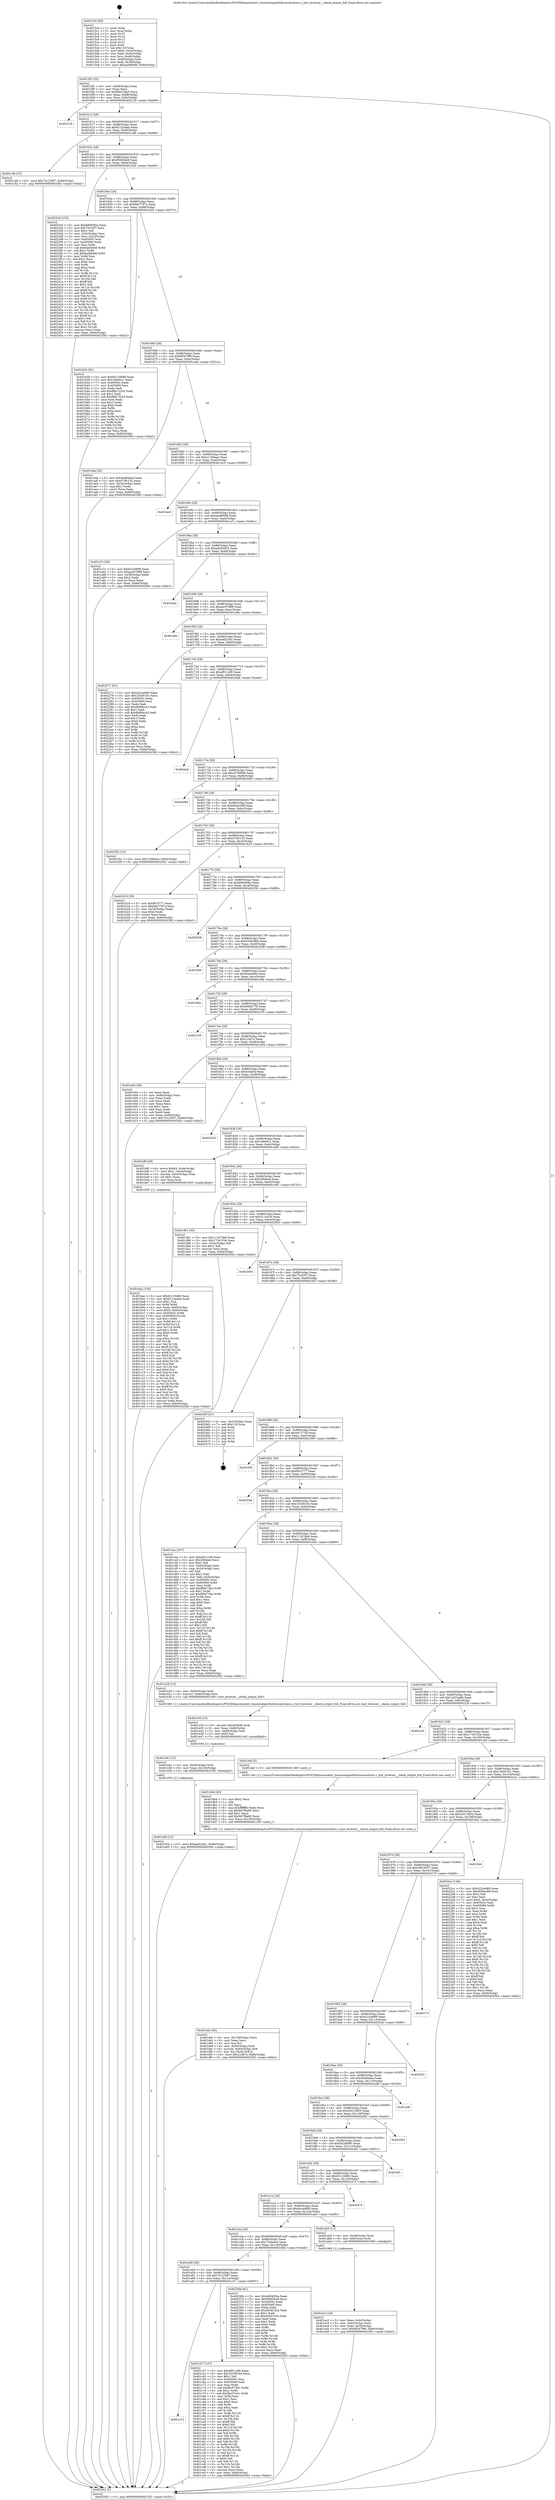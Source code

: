 digraph "0x4015c0" {
  label = "0x4015c0 (/mnt/c/Users/mathe/Desktop/tcc/POCII/binaries/extr_linuxtoolsperfuibrowsershists.c_hist_browser__check_output_full_Final-ollvm.out::main(0))"
  labelloc = "t"
  node[shape=record]

  Entry [label="",width=0.3,height=0.3,shape=circle,fillcolor=black,style=filled]
  "0x4015f2" [label="{
     0x4015f2 [32]\l
     | [instrs]\l
     &nbsp;&nbsp;0x4015f2 \<+6\>: mov -0x84(%rbp),%eax\l
     &nbsp;&nbsp;0x4015f8 \<+2\>: mov %eax,%ecx\l
     &nbsp;&nbsp;0x4015fa \<+6\>: sub $0x80e128a5,%ecx\l
     &nbsp;&nbsp;0x401600 \<+6\>: mov %eax,-0x88(%rbp)\l
     &nbsp;&nbsp;0x401606 \<+6\>: mov %ecx,-0x8c(%rbp)\l
     &nbsp;&nbsp;0x40160c \<+6\>: je 0000000000402129 \<main+0xb69\>\l
  }"]
  "0x402129" [label="{
     0x402129\l
  }", style=dashed]
  "0x401612" [label="{
     0x401612 [28]\l
     | [instrs]\l
     &nbsp;&nbsp;0x401612 \<+5\>: jmp 0000000000401617 \<main+0x57\>\l
     &nbsp;&nbsp;0x401617 \<+6\>: mov -0x88(%rbp),%eax\l
     &nbsp;&nbsp;0x40161d \<+5\>: sub $0x8122e4ad,%eax\l
     &nbsp;&nbsp;0x401622 \<+6\>: mov %eax,-0x90(%rbp)\l
     &nbsp;&nbsp;0x401628 \<+6\>: je 0000000000401c48 \<main+0x688\>\l
  }"]
  Exit [label="",width=0.3,height=0.3,shape=circle,fillcolor=black,style=filled,peripheries=2]
  "0x401c48" [label="{
     0x401c48 [15]\l
     | [instrs]\l
     &nbsp;&nbsp;0x401c48 \<+10\>: movl $0x741230f7,-0x84(%rbp)\l
     &nbsp;&nbsp;0x401c52 \<+5\>: jmp 0000000000402562 \<main+0xfa2\>\l
  }"]
  "0x40162e" [label="{
     0x40162e [28]\l
     | [instrs]\l
     &nbsp;&nbsp;0x40162e \<+5\>: jmp 0000000000401633 \<main+0x73\>\l
     &nbsp;&nbsp;0x401633 \<+6\>: mov -0x88(%rbp),%eax\l
     &nbsp;&nbsp;0x401639 \<+5\>: sub $0x956f2be9,%eax\l
     &nbsp;&nbsp;0x40163e \<+6\>: mov %eax,-0x94(%rbp)\l
     &nbsp;&nbsp;0x401644 \<+6\>: je 00000000004023c6 \<main+0xe06\>\l
  }"]
  "0x401e5b" [label="{
     0x401e5b [15]\l
     | [instrs]\l
     &nbsp;&nbsp;0x401e5b \<+10\>: movl $0xaef2c3b1,-0x84(%rbp)\l
     &nbsp;&nbsp;0x401e65 \<+5\>: jmp 0000000000402562 \<main+0xfa2\>\l
  }"]
  "0x4023c6" [label="{
     0x4023c6 [153]\l
     | [instrs]\l
     &nbsp;&nbsp;0x4023c6 \<+5\>: mov $0xdd945f4a,%eax\l
     &nbsp;&nbsp;0x4023cb \<+5\>: mov $0x75c52f7,%ecx\l
     &nbsp;&nbsp;0x4023d0 \<+2\>: mov $0x1,%dl\l
     &nbsp;&nbsp;0x4023d2 \<+3\>: mov -0x3c(%rbp),%esi\l
     &nbsp;&nbsp;0x4023d5 \<+3\>: mov %esi,-0x2c(%rbp)\l
     &nbsp;&nbsp;0x4023d8 \<+7\>: mov 0x40505c,%esi\l
     &nbsp;&nbsp;0x4023df \<+7\>: mov 0x405060,%edi\l
     &nbsp;&nbsp;0x4023e6 \<+3\>: mov %esi,%r8d\l
     &nbsp;&nbsp;0x4023e9 \<+7\>: sub $0x6aef4e68,%r8d\l
     &nbsp;&nbsp;0x4023f0 \<+4\>: sub $0x1,%r8d\l
     &nbsp;&nbsp;0x4023f4 \<+7\>: add $0x6aef4e68,%r8d\l
     &nbsp;&nbsp;0x4023fb \<+4\>: imul %r8d,%esi\l
     &nbsp;&nbsp;0x4023ff \<+3\>: and $0x1,%esi\l
     &nbsp;&nbsp;0x402402 \<+3\>: cmp $0x0,%esi\l
     &nbsp;&nbsp;0x402405 \<+4\>: sete %r9b\l
     &nbsp;&nbsp;0x402409 \<+3\>: cmp $0xa,%edi\l
     &nbsp;&nbsp;0x40240c \<+4\>: setl %r10b\l
     &nbsp;&nbsp;0x402410 \<+3\>: mov %r9b,%r11b\l
     &nbsp;&nbsp;0x402413 \<+4\>: xor $0xff,%r11b\l
     &nbsp;&nbsp;0x402417 \<+3\>: mov %r10b,%bl\l
     &nbsp;&nbsp;0x40241a \<+3\>: xor $0xff,%bl\l
     &nbsp;&nbsp;0x40241d \<+3\>: xor $0x1,%dl\l
     &nbsp;&nbsp;0x402420 \<+3\>: mov %r11b,%r14b\l
     &nbsp;&nbsp;0x402423 \<+4\>: and $0xff,%r14b\l
     &nbsp;&nbsp;0x402427 \<+3\>: and %dl,%r9b\l
     &nbsp;&nbsp;0x40242a \<+3\>: mov %bl,%r15b\l
     &nbsp;&nbsp;0x40242d \<+4\>: and $0xff,%r15b\l
     &nbsp;&nbsp;0x402431 \<+3\>: and %dl,%r10b\l
     &nbsp;&nbsp;0x402434 \<+3\>: or %r9b,%r14b\l
     &nbsp;&nbsp;0x402437 \<+3\>: or %r10b,%r15b\l
     &nbsp;&nbsp;0x40243a \<+3\>: xor %r15b,%r14b\l
     &nbsp;&nbsp;0x40243d \<+3\>: or %bl,%r11b\l
     &nbsp;&nbsp;0x402440 \<+4\>: xor $0xff,%r11b\l
     &nbsp;&nbsp;0x402444 \<+3\>: or $0x1,%dl\l
     &nbsp;&nbsp;0x402447 \<+3\>: and %dl,%r11b\l
     &nbsp;&nbsp;0x40244a \<+3\>: or %r11b,%r14b\l
     &nbsp;&nbsp;0x40244d \<+4\>: test $0x1,%r14b\l
     &nbsp;&nbsp;0x402451 \<+3\>: cmovne %ecx,%eax\l
     &nbsp;&nbsp;0x402454 \<+6\>: mov %eax,-0x84(%rbp)\l
     &nbsp;&nbsp;0x40245a \<+5\>: jmp 0000000000402562 \<main+0xfa2\>\l
  }"]
  "0x40164a" [label="{
     0x40164a [28]\l
     | [instrs]\l
     &nbsp;&nbsp;0x40164a \<+5\>: jmp 000000000040164f \<main+0x8f\>\l
     &nbsp;&nbsp;0x40164f \<+6\>: mov -0x88(%rbp),%eax\l
     &nbsp;&nbsp;0x401655 \<+5\>: sub $0x9de7797a,%eax\l
     &nbsp;&nbsp;0x40165a \<+6\>: mov %eax,-0x98(%rbp)\l
     &nbsp;&nbsp;0x401660 \<+6\>: je 0000000000401b34 \<main+0x574\>\l
  }"]
  "0x401e4c" [label="{
     0x401e4c [15]\l
     | [instrs]\l
     &nbsp;&nbsp;0x401e4c \<+4\>: mov -0x60(%rbp),%rdi\l
     &nbsp;&nbsp;0x401e50 \<+6\>: mov %eax,-0x134(%rbp)\l
     &nbsp;&nbsp;0x401e56 \<+5\>: call 0000000000401030 \<free@plt\>\l
     | [calls]\l
     &nbsp;&nbsp;0x401030 \{1\} (unknown)\l
  }"]
  "0x401b34" [label="{
     0x401b34 [91]\l
     | [instrs]\l
     &nbsp;&nbsp;0x401b34 \<+5\>: mov $0x63116680,%eax\l
     &nbsp;&nbsp;0x401b39 \<+5\>: mov $0x1b6e911,%ecx\l
     &nbsp;&nbsp;0x401b3e \<+7\>: mov 0x40505c,%edx\l
     &nbsp;&nbsp;0x401b45 \<+7\>: mov 0x405060,%esi\l
     &nbsp;&nbsp;0x401b4c \<+2\>: mov %edx,%edi\l
     &nbsp;&nbsp;0x401b4e \<+6\>: add $0x88b73254,%edi\l
     &nbsp;&nbsp;0x401b54 \<+3\>: sub $0x1,%edi\l
     &nbsp;&nbsp;0x401b57 \<+6\>: sub $0x88b73254,%edi\l
     &nbsp;&nbsp;0x401b5d \<+3\>: imul %edi,%edx\l
     &nbsp;&nbsp;0x401b60 \<+3\>: and $0x1,%edx\l
     &nbsp;&nbsp;0x401b63 \<+3\>: cmp $0x0,%edx\l
     &nbsp;&nbsp;0x401b66 \<+4\>: sete %r8b\l
     &nbsp;&nbsp;0x401b6a \<+3\>: cmp $0xa,%esi\l
     &nbsp;&nbsp;0x401b6d \<+4\>: setl %r9b\l
     &nbsp;&nbsp;0x401b71 \<+3\>: mov %r8b,%r10b\l
     &nbsp;&nbsp;0x401b74 \<+3\>: and %r9b,%r10b\l
     &nbsp;&nbsp;0x401b77 \<+3\>: xor %r9b,%r8b\l
     &nbsp;&nbsp;0x401b7a \<+3\>: or %r8b,%r10b\l
     &nbsp;&nbsp;0x401b7d \<+4\>: test $0x1,%r10b\l
     &nbsp;&nbsp;0x401b81 \<+3\>: cmovne %ecx,%eax\l
     &nbsp;&nbsp;0x401b84 \<+6\>: mov %eax,-0x84(%rbp)\l
     &nbsp;&nbsp;0x401b8a \<+5\>: jmp 0000000000402562 \<main+0xfa2\>\l
  }"]
  "0x401666" [label="{
     0x401666 [28]\l
     | [instrs]\l
     &nbsp;&nbsp;0x401666 \<+5\>: jmp 000000000040166b \<main+0xab\>\l
     &nbsp;&nbsp;0x40166b \<+6\>: mov -0x88(%rbp),%eax\l
     &nbsp;&nbsp;0x401671 \<+5\>: sub $0x9f247f96,%eax\l
     &nbsp;&nbsp;0x401676 \<+6\>: mov %eax,-0x9c(%rbp)\l
     &nbsp;&nbsp;0x40167c \<+6\>: je 0000000000401ada \<main+0x51a\>\l
  }"]
  "0x401e35" [label="{
     0x401e35 [23]\l
     | [instrs]\l
     &nbsp;&nbsp;0x401e35 \<+10\>: movabs $0x4030d6,%rdi\l
     &nbsp;&nbsp;0x401e3f \<+3\>: mov %eax,-0x68(%rbp)\l
     &nbsp;&nbsp;0x401e42 \<+3\>: mov -0x68(%rbp),%esi\l
     &nbsp;&nbsp;0x401e45 \<+2\>: mov $0x0,%al\l
     &nbsp;&nbsp;0x401e47 \<+5\>: call 0000000000401040 \<printf@plt\>\l
     | [calls]\l
     &nbsp;&nbsp;0x401040 \{1\} (unknown)\l
  }"]
  "0x401ada" [label="{
     0x401ada [30]\l
     | [instrs]\l
     &nbsp;&nbsp;0x401ada \<+5\>: mov $0x4d4bbeea,%eax\l
     &nbsp;&nbsp;0x401adf \<+5\>: mov $0xd75fc132,%ecx\l
     &nbsp;&nbsp;0x401ae4 \<+3\>: mov -0x34(%rbp),%edx\l
     &nbsp;&nbsp;0x401ae7 \<+3\>: cmp $0x1,%edx\l
     &nbsp;&nbsp;0x401aea \<+3\>: cmovl %ecx,%eax\l
     &nbsp;&nbsp;0x401aed \<+6\>: mov %eax,-0x84(%rbp)\l
     &nbsp;&nbsp;0x401af3 \<+5\>: jmp 0000000000402562 \<main+0xfa2\>\l
  }"]
  "0x401682" [label="{
     0x401682 [28]\l
     | [instrs]\l
     &nbsp;&nbsp;0x401682 \<+5\>: jmp 0000000000401687 \<main+0xc7\>\l
     &nbsp;&nbsp;0x401687 \<+6\>: mov -0x88(%rbp),%eax\l
     &nbsp;&nbsp;0x40168d \<+5\>: sub $0xa1160aae,%eax\l
     &nbsp;&nbsp;0x401692 \<+6\>: mov %eax,-0xa0(%rbp)\l
     &nbsp;&nbsp;0x401698 \<+6\>: je 0000000000401ec0 \<main+0x900\>\l
  }"]
  "0x401ddc" [label="{
     0x401ddc [40]\l
     | [instrs]\l
     &nbsp;&nbsp;0x401ddc \<+6\>: mov -0x130(%rbp),%ecx\l
     &nbsp;&nbsp;0x401de2 \<+3\>: imul %eax,%ecx\l
     &nbsp;&nbsp;0x401de5 \<+3\>: mov %cx,%si\l
     &nbsp;&nbsp;0x401de8 \<+4\>: mov -0x60(%rbp),%rdi\l
     &nbsp;&nbsp;0x401dec \<+4\>: movslq -0x64(%rbp),%r8\l
     &nbsp;&nbsp;0x401df0 \<+5\>: mov %si,(%rdi,%r8,2)\l
     &nbsp;&nbsp;0x401df5 \<+10\>: movl $0x21a87e,-0x84(%rbp)\l
     &nbsp;&nbsp;0x401dff \<+5\>: jmp 0000000000402562 \<main+0xfa2\>\l
  }"]
  "0x401ec0" [label="{
     0x401ec0\l
  }", style=dashed]
  "0x40169e" [label="{
     0x40169e [28]\l
     | [instrs]\l
     &nbsp;&nbsp;0x40169e \<+5\>: jmp 00000000004016a3 \<main+0xe3\>\l
     &nbsp;&nbsp;0x4016a3 \<+6\>: mov -0x88(%rbp),%eax\l
     &nbsp;&nbsp;0x4016a9 \<+5\>: sub $0xaaa99586,%eax\l
     &nbsp;&nbsp;0x4016ae \<+6\>: mov %eax,-0xa4(%rbp)\l
     &nbsp;&nbsp;0x4016b4 \<+6\>: je 0000000000401a7c \<main+0x4bc\>\l
  }"]
  "0x401db4" [label="{
     0x401db4 [40]\l
     | [instrs]\l
     &nbsp;&nbsp;0x401db4 \<+5\>: mov $0x2,%ecx\l
     &nbsp;&nbsp;0x401db9 \<+1\>: cltd\l
     &nbsp;&nbsp;0x401dba \<+2\>: idiv %ecx\l
     &nbsp;&nbsp;0x401dbc \<+6\>: imul $0xfffffffe,%edx,%ecx\l
     &nbsp;&nbsp;0x401dc2 \<+6\>: sub $0x9d7f8a85,%ecx\l
     &nbsp;&nbsp;0x401dc8 \<+3\>: add $0x1,%ecx\l
     &nbsp;&nbsp;0x401dcb \<+6\>: add $0x9d7f8a85,%ecx\l
     &nbsp;&nbsp;0x401dd1 \<+6\>: mov %ecx,-0x130(%rbp)\l
     &nbsp;&nbsp;0x401dd7 \<+5\>: call 0000000000401160 \<next_i\>\l
     | [calls]\l
     &nbsp;&nbsp;0x401160 \{1\} (/mnt/c/Users/mathe/Desktop/tcc/POCII/binaries/extr_linuxtoolsperfuibrowsershists.c_hist_browser__check_output_full_Final-ollvm.out::next_i)\l
  }"]
  "0x401a7c" [label="{
     0x401a7c [30]\l
     | [instrs]\l
     &nbsp;&nbsp;0x401a7c \<+5\>: mov $0x6ccd4f08,%eax\l
     &nbsp;&nbsp;0x401a81 \<+5\>: mov $0xaec97888,%ecx\l
     &nbsp;&nbsp;0x401a86 \<+3\>: mov -0x38(%rbp),%edx\l
     &nbsp;&nbsp;0x401a89 \<+3\>: cmp $0x2,%edx\l
     &nbsp;&nbsp;0x401a8c \<+3\>: cmovne %ecx,%eax\l
     &nbsp;&nbsp;0x401a8f \<+6\>: mov %eax,-0x84(%rbp)\l
     &nbsp;&nbsp;0x401a95 \<+5\>: jmp 0000000000402562 \<main+0xfa2\>\l
  }"]
  "0x4016ba" [label="{
     0x4016ba [28]\l
     | [instrs]\l
     &nbsp;&nbsp;0x4016ba \<+5\>: jmp 00000000004016bf \<main+0xff\>\l
     &nbsp;&nbsp;0x4016bf \<+6\>: mov -0x88(%rbp),%eax\l
     &nbsp;&nbsp;0x4016c5 \<+5\>: sub $0xad294824,%eax\l
     &nbsp;&nbsp;0x4016ca \<+6\>: mov %eax,-0xa8(%rbp)\l
     &nbsp;&nbsp;0x4016d0 \<+6\>: je 00000000004024ba \<main+0xefa\>\l
  }"]
  "0x402562" [label="{
     0x402562 [5]\l
     | [instrs]\l
     &nbsp;&nbsp;0x402562 \<+5\>: jmp 00000000004015f2 \<main+0x32\>\l
  }"]
  "0x4015c0" [label="{
     0x4015c0 [50]\l
     | [instrs]\l
     &nbsp;&nbsp;0x4015c0 \<+1\>: push %rbp\l
     &nbsp;&nbsp;0x4015c1 \<+3\>: mov %rsp,%rbp\l
     &nbsp;&nbsp;0x4015c4 \<+2\>: push %r15\l
     &nbsp;&nbsp;0x4015c6 \<+2\>: push %r14\l
     &nbsp;&nbsp;0x4015c8 \<+2\>: push %r13\l
     &nbsp;&nbsp;0x4015ca \<+2\>: push %r12\l
     &nbsp;&nbsp;0x4015cc \<+1\>: push %rbx\l
     &nbsp;&nbsp;0x4015cd \<+7\>: sub $0x118,%rsp\l
     &nbsp;&nbsp;0x4015d4 \<+7\>: movl $0x0,-0x3c(%rbp)\l
     &nbsp;&nbsp;0x4015db \<+3\>: mov %edi,-0x40(%rbp)\l
     &nbsp;&nbsp;0x4015de \<+4\>: mov %rsi,-0x48(%rbp)\l
     &nbsp;&nbsp;0x4015e2 \<+3\>: mov -0x40(%rbp),%edi\l
     &nbsp;&nbsp;0x4015e5 \<+3\>: mov %edi,-0x38(%rbp)\l
     &nbsp;&nbsp;0x4015e8 \<+10\>: movl $0xaaa99586,-0x84(%rbp)\l
  }"]
  "0x401a72" [label="{
     0x401a72\l
  }", style=dashed]
  "0x4024ba" [label="{
     0x4024ba\l
  }", style=dashed]
  "0x4016d6" [label="{
     0x4016d6 [28]\l
     | [instrs]\l
     &nbsp;&nbsp;0x4016d6 \<+5\>: jmp 00000000004016db \<main+0x11b\>\l
     &nbsp;&nbsp;0x4016db \<+6\>: mov -0x88(%rbp),%eax\l
     &nbsp;&nbsp;0x4016e1 \<+5\>: sub $0xaec97888,%eax\l
     &nbsp;&nbsp;0x4016e6 \<+6\>: mov %eax,-0xac(%rbp)\l
     &nbsp;&nbsp;0x4016ec \<+6\>: je 0000000000401a9a \<main+0x4da\>\l
  }"]
  "0x401c57" [label="{
     0x401c57 [147]\l
     | [instrs]\l
     &nbsp;&nbsp;0x401c57 \<+5\>: mov $0xaf011ef0,%eax\l
     &nbsp;&nbsp;0x401c5c \<+5\>: mov $0x10339164,%ecx\l
     &nbsp;&nbsp;0x401c61 \<+2\>: mov $0x1,%dl\l
     &nbsp;&nbsp;0x401c63 \<+7\>: mov 0x40505c,%esi\l
     &nbsp;&nbsp;0x401c6a \<+7\>: mov 0x405060,%edi\l
     &nbsp;&nbsp;0x401c71 \<+3\>: mov %esi,%r8d\l
     &nbsp;&nbsp;0x401c74 \<+7\>: sub $0xfbc07441,%r8d\l
     &nbsp;&nbsp;0x401c7b \<+4\>: sub $0x1,%r8d\l
     &nbsp;&nbsp;0x401c7f \<+7\>: add $0xfbc07441,%r8d\l
     &nbsp;&nbsp;0x401c86 \<+4\>: imul %r8d,%esi\l
     &nbsp;&nbsp;0x401c8a \<+3\>: and $0x1,%esi\l
     &nbsp;&nbsp;0x401c8d \<+3\>: cmp $0x0,%esi\l
     &nbsp;&nbsp;0x401c90 \<+4\>: sete %r9b\l
     &nbsp;&nbsp;0x401c94 \<+3\>: cmp $0xa,%edi\l
     &nbsp;&nbsp;0x401c97 \<+4\>: setl %r10b\l
     &nbsp;&nbsp;0x401c9b \<+3\>: mov %r9b,%r11b\l
     &nbsp;&nbsp;0x401c9e \<+4\>: xor $0xff,%r11b\l
     &nbsp;&nbsp;0x401ca2 \<+3\>: mov %r10b,%bl\l
     &nbsp;&nbsp;0x401ca5 \<+3\>: xor $0xff,%bl\l
     &nbsp;&nbsp;0x401ca8 \<+3\>: xor $0x0,%dl\l
     &nbsp;&nbsp;0x401cab \<+3\>: mov %r11b,%r14b\l
     &nbsp;&nbsp;0x401cae \<+4\>: and $0x0,%r14b\l
     &nbsp;&nbsp;0x401cb2 \<+3\>: and %dl,%r9b\l
     &nbsp;&nbsp;0x401cb5 \<+3\>: mov %bl,%r15b\l
     &nbsp;&nbsp;0x401cb8 \<+4\>: and $0x0,%r15b\l
     &nbsp;&nbsp;0x401cbc \<+3\>: and %dl,%r10b\l
     &nbsp;&nbsp;0x401cbf \<+3\>: or %r9b,%r14b\l
     &nbsp;&nbsp;0x401cc2 \<+3\>: or %r10b,%r15b\l
     &nbsp;&nbsp;0x401cc5 \<+3\>: xor %r15b,%r14b\l
     &nbsp;&nbsp;0x401cc8 \<+3\>: or %bl,%r11b\l
     &nbsp;&nbsp;0x401ccb \<+4\>: xor $0xff,%r11b\l
     &nbsp;&nbsp;0x401ccf \<+3\>: or $0x0,%dl\l
     &nbsp;&nbsp;0x401cd2 \<+3\>: and %dl,%r11b\l
     &nbsp;&nbsp;0x401cd5 \<+3\>: or %r11b,%r14b\l
     &nbsp;&nbsp;0x401cd8 \<+4\>: test $0x1,%r14b\l
     &nbsp;&nbsp;0x401cdc \<+3\>: cmovne %ecx,%eax\l
     &nbsp;&nbsp;0x401cdf \<+6\>: mov %eax,-0x84(%rbp)\l
     &nbsp;&nbsp;0x401ce5 \<+5\>: jmp 0000000000402562 \<main+0xfa2\>\l
  }"]
  "0x401a9a" [label="{
     0x401a9a\l
  }", style=dashed]
  "0x4016f2" [label="{
     0x4016f2 [28]\l
     | [instrs]\l
     &nbsp;&nbsp;0x4016f2 \<+5\>: jmp 00000000004016f7 \<main+0x137\>\l
     &nbsp;&nbsp;0x4016f7 \<+6\>: mov -0x88(%rbp),%eax\l
     &nbsp;&nbsp;0x4016fd \<+5\>: sub $0xaef2c3b1,%eax\l
     &nbsp;&nbsp;0x401702 \<+6\>: mov %eax,-0xb0(%rbp)\l
     &nbsp;&nbsp;0x401708 \<+6\>: je 0000000000402271 \<main+0xcb1\>\l
  }"]
  "0x401a56" [label="{
     0x401a56 [28]\l
     | [instrs]\l
     &nbsp;&nbsp;0x401a56 \<+5\>: jmp 0000000000401a5b \<main+0x49b\>\l
     &nbsp;&nbsp;0x401a5b \<+6\>: mov -0x88(%rbp),%eax\l
     &nbsp;&nbsp;0x401a61 \<+5\>: sub $0x741230f7,%eax\l
     &nbsp;&nbsp;0x401a66 \<+6\>: mov %eax,-0x12c(%rbp)\l
     &nbsp;&nbsp;0x401a6c \<+6\>: je 0000000000401c57 \<main+0x697\>\l
  }"]
  "0x402271" [label="{
     0x402271 [91]\l
     | [instrs]\l
     &nbsp;&nbsp;0x402271 \<+5\>: mov $0x422ce689,%eax\l
     &nbsp;&nbsp;0x402276 \<+5\>: mov $0x23a56161,%ecx\l
     &nbsp;&nbsp;0x40227b \<+7\>: mov 0x40505c,%edx\l
     &nbsp;&nbsp;0x402282 \<+7\>: mov 0x405060,%esi\l
     &nbsp;&nbsp;0x402289 \<+2\>: mov %edx,%edi\l
     &nbsp;&nbsp;0x40228b \<+6\>: add $0xdb99bc43,%edi\l
     &nbsp;&nbsp;0x402291 \<+3\>: sub $0x1,%edi\l
     &nbsp;&nbsp;0x402294 \<+6\>: sub $0xdb99bc43,%edi\l
     &nbsp;&nbsp;0x40229a \<+3\>: imul %edi,%edx\l
     &nbsp;&nbsp;0x40229d \<+3\>: and $0x1,%edx\l
     &nbsp;&nbsp;0x4022a0 \<+3\>: cmp $0x0,%edx\l
     &nbsp;&nbsp;0x4022a3 \<+4\>: sete %r8b\l
     &nbsp;&nbsp;0x4022a7 \<+3\>: cmp $0xa,%esi\l
     &nbsp;&nbsp;0x4022aa \<+4\>: setl %r9b\l
     &nbsp;&nbsp;0x4022ae \<+3\>: mov %r8b,%r10b\l
     &nbsp;&nbsp;0x4022b1 \<+3\>: and %r9b,%r10b\l
     &nbsp;&nbsp;0x4022b4 \<+3\>: xor %r9b,%r8b\l
     &nbsp;&nbsp;0x4022b7 \<+3\>: or %r8b,%r10b\l
     &nbsp;&nbsp;0x4022ba \<+4\>: test $0x1,%r10b\l
     &nbsp;&nbsp;0x4022be \<+3\>: cmovne %ecx,%eax\l
     &nbsp;&nbsp;0x4022c1 \<+6\>: mov %eax,-0x84(%rbp)\l
     &nbsp;&nbsp;0x4022c7 \<+5\>: jmp 0000000000402562 \<main+0xfa2\>\l
  }"]
  "0x40170e" [label="{
     0x40170e [28]\l
     | [instrs]\l
     &nbsp;&nbsp;0x40170e \<+5\>: jmp 0000000000401713 \<main+0x153\>\l
     &nbsp;&nbsp;0x401713 \<+6\>: mov -0x88(%rbp),%eax\l
     &nbsp;&nbsp;0x401719 \<+5\>: sub $0xaf011ef0,%eax\l
     &nbsp;&nbsp;0x40171e \<+6\>: mov %eax,-0xb4(%rbp)\l
     &nbsp;&nbsp;0x401724 \<+6\>: je 00000000004024ab \<main+0xeeb\>\l
  }"]
  "0x40236b" [label="{
     0x40236b [91]\l
     | [instrs]\l
     &nbsp;&nbsp;0x40236b \<+5\>: mov $0xdd945f4a,%eax\l
     &nbsp;&nbsp;0x402370 \<+5\>: mov $0x956f2be9,%ecx\l
     &nbsp;&nbsp;0x402375 \<+7\>: mov 0x40505c,%edx\l
     &nbsp;&nbsp;0x40237c \<+7\>: mov 0x405060,%esi\l
     &nbsp;&nbsp;0x402383 \<+2\>: mov %edx,%edi\l
     &nbsp;&nbsp;0x402385 \<+6\>: add $0xd45d1334,%edi\l
     &nbsp;&nbsp;0x40238b \<+3\>: sub $0x1,%edi\l
     &nbsp;&nbsp;0x40238e \<+6\>: sub $0xd45d1334,%edi\l
     &nbsp;&nbsp;0x402394 \<+3\>: imul %edi,%edx\l
     &nbsp;&nbsp;0x402397 \<+3\>: and $0x1,%edx\l
     &nbsp;&nbsp;0x40239a \<+3\>: cmp $0x0,%edx\l
     &nbsp;&nbsp;0x40239d \<+4\>: sete %r8b\l
     &nbsp;&nbsp;0x4023a1 \<+3\>: cmp $0xa,%esi\l
     &nbsp;&nbsp;0x4023a4 \<+4\>: setl %r9b\l
     &nbsp;&nbsp;0x4023a8 \<+3\>: mov %r8b,%r10b\l
     &nbsp;&nbsp;0x4023ab \<+3\>: and %r9b,%r10b\l
     &nbsp;&nbsp;0x4023ae \<+3\>: xor %r9b,%r8b\l
     &nbsp;&nbsp;0x4023b1 \<+3\>: or %r8b,%r10b\l
     &nbsp;&nbsp;0x4023b4 \<+4\>: test $0x1,%r10b\l
     &nbsp;&nbsp;0x4023b8 \<+3\>: cmovne %ecx,%eax\l
     &nbsp;&nbsp;0x4023bb \<+6\>: mov %eax,-0x84(%rbp)\l
     &nbsp;&nbsp;0x4023c1 \<+5\>: jmp 0000000000402562 \<main+0xfa2\>\l
  }"]
  "0x4024ab" [label="{
     0x4024ab\l
  }", style=dashed]
  "0x40172a" [label="{
     0x40172a [28]\l
     | [instrs]\l
     &nbsp;&nbsp;0x40172a \<+5\>: jmp 000000000040172f \<main+0x16f\>\l
     &nbsp;&nbsp;0x40172f \<+6\>: mov -0x88(%rbp),%eax\l
     &nbsp;&nbsp;0x401735 \<+5\>: sub $0xcd7096f4,%eax\l
     &nbsp;&nbsp;0x40173a \<+6\>: mov %eax,-0xb8(%rbp)\l
     &nbsp;&nbsp;0x401740 \<+6\>: je 00000000004020b0 \<main+0xaf0\>\l
  }"]
  "0x401bac" [label="{
     0x401bac [156]\l
     | [instrs]\l
     &nbsp;&nbsp;0x401bac \<+5\>: mov $0x63116680,%ecx\l
     &nbsp;&nbsp;0x401bb1 \<+5\>: mov $0x8122e4ad,%edx\l
     &nbsp;&nbsp;0x401bb6 \<+3\>: mov $0x1,%sil\l
     &nbsp;&nbsp;0x401bb9 \<+3\>: xor %r8d,%r8d\l
     &nbsp;&nbsp;0x401bbc \<+4\>: mov %rax,-0x60(%rbp)\l
     &nbsp;&nbsp;0x401bc0 \<+7\>: movl $0x0,-0x64(%rbp)\l
     &nbsp;&nbsp;0x401bc7 \<+8\>: mov 0x40505c,%r9d\l
     &nbsp;&nbsp;0x401bcf \<+8\>: mov 0x405060,%r10d\l
     &nbsp;&nbsp;0x401bd7 \<+4\>: sub $0x1,%r8d\l
     &nbsp;&nbsp;0x401bdb \<+3\>: mov %r9d,%r11d\l
     &nbsp;&nbsp;0x401bde \<+3\>: add %r8d,%r11d\l
     &nbsp;&nbsp;0x401be1 \<+4\>: imul %r11d,%r9d\l
     &nbsp;&nbsp;0x401be5 \<+4\>: and $0x1,%r9d\l
     &nbsp;&nbsp;0x401be9 \<+4\>: cmp $0x0,%r9d\l
     &nbsp;&nbsp;0x401bed \<+3\>: sete %bl\l
     &nbsp;&nbsp;0x401bf0 \<+4\>: cmp $0xa,%r10d\l
     &nbsp;&nbsp;0x401bf4 \<+4\>: setl %r14b\l
     &nbsp;&nbsp;0x401bf8 \<+3\>: mov %bl,%r15b\l
     &nbsp;&nbsp;0x401bfb \<+4\>: xor $0xff,%r15b\l
     &nbsp;&nbsp;0x401bff \<+3\>: mov %r14b,%r12b\l
     &nbsp;&nbsp;0x401c02 \<+4\>: xor $0xff,%r12b\l
     &nbsp;&nbsp;0x401c06 \<+4\>: xor $0x0,%sil\l
     &nbsp;&nbsp;0x401c0a \<+3\>: mov %r15b,%r13b\l
     &nbsp;&nbsp;0x401c0d \<+4\>: and $0x0,%r13b\l
     &nbsp;&nbsp;0x401c11 \<+3\>: and %sil,%bl\l
     &nbsp;&nbsp;0x401c14 \<+3\>: mov %r12b,%al\l
     &nbsp;&nbsp;0x401c17 \<+2\>: and $0x0,%al\l
     &nbsp;&nbsp;0x401c19 \<+3\>: and %sil,%r14b\l
     &nbsp;&nbsp;0x401c1c \<+3\>: or %bl,%r13b\l
     &nbsp;&nbsp;0x401c1f \<+3\>: or %r14b,%al\l
     &nbsp;&nbsp;0x401c22 \<+3\>: xor %al,%r13b\l
     &nbsp;&nbsp;0x401c25 \<+3\>: or %r12b,%r15b\l
     &nbsp;&nbsp;0x401c28 \<+4\>: xor $0xff,%r15b\l
     &nbsp;&nbsp;0x401c2c \<+4\>: or $0x0,%sil\l
     &nbsp;&nbsp;0x401c30 \<+3\>: and %sil,%r15b\l
     &nbsp;&nbsp;0x401c33 \<+3\>: or %r15b,%r13b\l
     &nbsp;&nbsp;0x401c36 \<+4\>: test $0x1,%r13b\l
     &nbsp;&nbsp;0x401c3a \<+3\>: cmovne %edx,%ecx\l
     &nbsp;&nbsp;0x401c3d \<+6\>: mov %ecx,-0x84(%rbp)\l
     &nbsp;&nbsp;0x401c43 \<+5\>: jmp 0000000000402562 \<main+0xfa2\>\l
  }"]
  "0x4020b0" [label="{
     0x4020b0\l
  }", style=dashed]
  "0x401746" [label="{
     0x401746 [28]\l
     | [instrs]\l
     &nbsp;&nbsp;0x401746 \<+5\>: jmp 000000000040174b \<main+0x18b\>\l
     &nbsp;&nbsp;0x40174b \<+6\>: mov -0x88(%rbp),%eax\l
     &nbsp;&nbsp;0x401751 \<+5\>: sub $0xd64bcd6f,%eax\l
     &nbsp;&nbsp;0x401756 \<+6\>: mov %eax,-0xbc(%rbp)\l
     &nbsp;&nbsp;0x40175c \<+6\>: je 000000000040235c \<main+0xd9c\>\l
  }"]
  "0x401ac2" [label="{
     0x401ac2 [24]\l
     | [instrs]\l
     &nbsp;&nbsp;0x401ac2 \<+3\>: mov %eax,-0x4c(%rbp)\l
     &nbsp;&nbsp;0x401ac5 \<+3\>: mov -0x4c(%rbp),%eax\l
     &nbsp;&nbsp;0x401ac8 \<+3\>: mov %eax,-0x34(%rbp)\l
     &nbsp;&nbsp;0x401acb \<+10\>: movl $0x9f247f96,-0x84(%rbp)\l
     &nbsp;&nbsp;0x401ad5 \<+5\>: jmp 0000000000402562 \<main+0xfa2\>\l
  }"]
  "0x40235c" [label="{
     0x40235c [15]\l
     | [instrs]\l
     &nbsp;&nbsp;0x40235c \<+10\>: movl $0x732fedce,-0x84(%rbp)\l
     &nbsp;&nbsp;0x402366 \<+5\>: jmp 0000000000402562 \<main+0xfa2\>\l
  }"]
  "0x401762" [label="{
     0x401762 [28]\l
     | [instrs]\l
     &nbsp;&nbsp;0x401762 \<+5\>: jmp 0000000000401767 \<main+0x1a7\>\l
     &nbsp;&nbsp;0x401767 \<+6\>: mov -0x88(%rbp),%eax\l
     &nbsp;&nbsp;0x40176d \<+5\>: sub $0xd75fc132,%eax\l
     &nbsp;&nbsp;0x401772 \<+6\>: mov %eax,-0xc0(%rbp)\l
     &nbsp;&nbsp;0x401778 \<+6\>: je 0000000000401b16 \<main+0x556\>\l
  }"]
  "0x401a3a" [label="{
     0x401a3a [28]\l
     | [instrs]\l
     &nbsp;&nbsp;0x401a3a \<+5\>: jmp 0000000000401a3f \<main+0x47f\>\l
     &nbsp;&nbsp;0x401a3f \<+6\>: mov -0x88(%rbp),%eax\l
     &nbsp;&nbsp;0x401a45 \<+5\>: sub $0x732fedce,%eax\l
     &nbsp;&nbsp;0x401a4a \<+6\>: mov %eax,-0x128(%rbp)\l
     &nbsp;&nbsp;0x401a50 \<+6\>: je 000000000040236b \<main+0xdab\>\l
  }"]
  "0x401b16" [label="{
     0x401b16 [30]\l
     | [instrs]\l
     &nbsp;&nbsp;0x401b16 \<+5\>: mov $0xf0c3777,%eax\l
     &nbsp;&nbsp;0x401b1b \<+5\>: mov $0x9de7797a,%ecx\l
     &nbsp;&nbsp;0x401b20 \<+3\>: mov -0x34(%rbp),%edx\l
     &nbsp;&nbsp;0x401b23 \<+3\>: cmp $0x0,%edx\l
     &nbsp;&nbsp;0x401b26 \<+3\>: cmove %ecx,%eax\l
     &nbsp;&nbsp;0x401b29 \<+6\>: mov %eax,-0x84(%rbp)\l
     &nbsp;&nbsp;0x401b2f \<+5\>: jmp 0000000000402562 \<main+0xfa2\>\l
  }"]
  "0x40177e" [label="{
     0x40177e [28]\l
     | [instrs]\l
     &nbsp;&nbsp;0x40177e \<+5\>: jmp 0000000000401783 \<main+0x1c3\>\l
     &nbsp;&nbsp;0x401783 \<+6\>: mov -0x88(%rbp),%eax\l
     &nbsp;&nbsp;0x401789 \<+5\>: sub $0xdd945f4a,%eax\l
     &nbsp;&nbsp;0x40178e \<+6\>: mov %eax,-0xc4(%rbp)\l
     &nbsp;&nbsp;0x401794 \<+6\>: je 0000000000402558 \<main+0xf98\>\l
  }"]
  "0x401ab5" [label="{
     0x401ab5 [13]\l
     | [instrs]\l
     &nbsp;&nbsp;0x401ab5 \<+4\>: mov -0x48(%rbp),%rax\l
     &nbsp;&nbsp;0x401ab9 \<+4\>: mov 0x8(%rax),%rdi\l
     &nbsp;&nbsp;0x401abd \<+5\>: call 0000000000401060 \<atoi@plt\>\l
     | [calls]\l
     &nbsp;&nbsp;0x401060 \{1\} (unknown)\l
  }"]
  "0x402558" [label="{
     0x402558\l
  }", style=dashed]
  "0x40179a" [label="{
     0x40179a [28]\l
     | [instrs]\l
     &nbsp;&nbsp;0x40179a \<+5\>: jmp 000000000040179f \<main+0x1df\>\l
     &nbsp;&nbsp;0x40179f \<+6\>: mov -0x88(%rbp),%eax\l
     &nbsp;&nbsp;0x4017a5 \<+5\>: sub $0xe536c866,%eax\l
     &nbsp;&nbsp;0x4017aa \<+6\>: mov %eax,-0xc8(%rbp)\l
     &nbsp;&nbsp;0x4017b0 \<+6\>: je 0000000000401f58 \<main+0x998\>\l
  }"]
  "0x401a1e" [label="{
     0x401a1e [28]\l
     | [instrs]\l
     &nbsp;&nbsp;0x401a1e \<+5\>: jmp 0000000000401a23 \<main+0x463\>\l
     &nbsp;&nbsp;0x401a23 \<+6\>: mov -0x88(%rbp),%eax\l
     &nbsp;&nbsp;0x401a29 \<+5\>: sub $0x6ccd4f08,%eax\l
     &nbsp;&nbsp;0x401a2e \<+6\>: mov %eax,-0x124(%rbp)\l
     &nbsp;&nbsp;0x401a34 \<+6\>: je 0000000000401ab5 \<main+0x4f5\>\l
  }"]
  "0x401f58" [label="{
     0x401f58\l
  }", style=dashed]
  "0x4017b6" [label="{
     0x4017b6 [28]\l
     | [instrs]\l
     &nbsp;&nbsp;0x4017b6 \<+5\>: jmp 00000000004017bb \<main+0x1fb\>\l
     &nbsp;&nbsp;0x4017bb \<+6\>: mov -0x88(%rbp),%eax\l
     &nbsp;&nbsp;0x4017c1 \<+5\>: sub $0xf4aee0bb,%eax\l
     &nbsp;&nbsp;0x4017c6 \<+6\>: mov %eax,-0xcc(%rbp)\l
     &nbsp;&nbsp;0x4017cc \<+6\>: je 0000000000401e6a \<main+0x8aa\>\l
  }"]
  "0x402474" [label="{
     0x402474\l
  }", style=dashed]
  "0x401e6a" [label="{
     0x401e6a\l
  }", style=dashed]
  "0x4017d2" [label="{
     0x4017d2 [28]\l
     | [instrs]\l
     &nbsp;&nbsp;0x4017d2 \<+5\>: jmp 00000000004017d7 \<main+0x217\>\l
     &nbsp;&nbsp;0x4017d7 \<+6\>: mov -0x88(%rbp),%eax\l
     &nbsp;&nbsp;0x4017dd \<+5\>: sub $0xf4d9a778,%eax\l
     &nbsp;&nbsp;0x4017e2 \<+6\>: mov %eax,-0xd0(%rbp)\l
     &nbsp;&nbsp;0x4017e8 \<+6\>: je 0000000000402105 \<main+0xb45\>\l
  }"]
  "0x401a02" [label="{
     0x401a02 [28]\l
     | [instrs]\l
     &nbsp;&nbsp;0x401a02 \<+5\>: jmp 0000000000401a07 \<main+0x447\>\l
     &nbsp;&nbsp;0x401a07 \<+6\>: mov -0x88(%rbp),%eax\l
     &nbsp;&nbsp;0x401a0d \<+5\>: sub $0x63116680,%eax\l
     &nbsp;&nbsp;0x401a12 \<+6\>: mov %eax,-0x120(%rbp)\l
     &nbsp;&nbsp;0x401a18 \<+6\>: je 0000000000402474 \<main+0xeb4\>\l
  }"]
  "0x402105" [label="{
     0x402105\l
  }", style=dashed]
  "0x4017ee" [label="{
     0x4017ee [28]\l
     | [instrs]\l
     &nbsp;&nbsp;0x4017ee \<+5\>: jmp 00000000004017f3 \<main+0x233\>\l
     &nbsp;&nbsp;0x4017f3 \<+6\>: mov -0x88(%rbp),%eax\l
     &nbsp;&nbsp;0x4017f9 \<+5\>: sub $0x21a87e,%eax\l
     &nbsp;&nbsp;0x4017fe \<+6\>: mov %eax,-0xd4(%rbp)\l
     &nbsp;&nbsp;0x401804 \<+6\>: je 0000000000401e04 \<main+0x844\>\l
  }"]
  "0x4024f1" [label="{
     0x4024f1\l
  }", style=dashed]
  "0x401e04" [label="{
     0x401e04 [36]\l
     | [instrs]\l
     &nbsp;&nbsp;0x401e04 \<+2\>: xor %eax,%eax\l
     &nbsp;&nbsp;0x401e06 \<+3\>: mov -0x64(%rbp),%ecx\l
     &nbsp;&nbsp;0x401e09 \<+2\>: mov %eax,%edx\l
     &nbsp;&nbsp;0x401e0b \<+2\>: sub %ecx,%edx\l
     &nbsp;&nbsp;0x401e0d \<+2\>: mov %eax,%ecx\l
     &nbsp;&nbsp;0x401e0f \<+3\>: sub $0x1,%ecx\l
     &nbsp;&nbsp;0x401e12 \<+2\>: add %ecx,%edx\l
     &nbsp;&nbsp;0x401e14 \<+2\>: sub %edx,%eax\l
     &nbsp;&nbsp;0x401e16 \<+3\>: mov %eax,-0x64(%rbp)\l
     &nbsp;&nbsp;0x401e19 \<+10\>: movl $0x741230f7,-0x84(%rbp)\l
     &nbsp;&nbsp;0x401e23 \<+5\>: jmp 0000000000402562 \<main+0xfa2\>\l
  }"]
  "0x40180a" [label="{
     0x40180a [28]\l
     | [instrs]\l
     &nbsp;&nbsp;0x40180a \<+5\>: jmp 000000000040180f \<main+0x24f\>\l
     &nbsp;&nbsp;0x40180f \<+6\>: mov -0x88(%rbp),%eax\l
     &nbsp;&nbsp;0x401815 \<+5\>: sub $0xb53a94,%eax\l
     &nbsp;&nbsp;0x40181a \<+6\>: mov %eax,-0xd8(%rbp)\l
     &nbsp;&nbsp;0x401820 \<+6\>: je 000000000040225d \<main+0xc9d\>\l
  }"]
  "0x4019e6" [label="{
     0x4019e6 [28]\l
     | [instrs]\l
     &nbsp;&nbsp;0x4019e6 \<+5\>: jmp 00000000004019eb \<main+0x42b\>\l
     &nbsp;&nbsp;0x4019eb \<+6\>: mov -0x88(%rbp),%eax\l
     &nbsp;&nbsp;0x4019f1 \<+5\>: sub $0x5e2dbf95,%eax\l
     &nbsp;&nbsp;0x4019f6 \<+6\>: mov %eax,-0x11c(%rbp)\l
     &nbsp;&nbsp;0x4019fc \<+6\>: je 00000000004024f1 \<main+0xf31\>\l
  }"]
  "0x40225d" [label="{
     0x40225d\l
  }", style=dashed]
  "0x401826" [label="{
     0x401826 [28]\l
     | [instrs]\l
     &nbsp;&nbsp;0x401826 \<+5\>: jmp 000000000040182b \<main+0x26b\>\l
     &nbsp;&nbsp;0x40182b \<+6\>: mov -0x88(%rbp),%eax\l
     &nbsp;&nbsp;0x401831 \<+5\>: sub $0x1b6e911,%eax\l
     &nbsp;&nbsp;0x401836 \<+6\>: mov %eax,-0xdc(%rbp)\l
     &nbsp;&nbsp;0x40183c \<+6\>: je 0000000000401b8f \<main+0x5cf\>\l
  }"]
  "0x402092" [label="{
     0x402092\l
  }", style=dashed]
  "0x401b8f" [label="{
     0x401b8f [29]\l
     | [instrs]\l
     &nbsp;&nbsp;0x401b8f \<+6\>: movw $0x64,-0x4e(%rbp)\l
     &nbsp;&nbsp;0x401b95 \<+7\>: movl $0x1,-0x54(%rbp)\l
     &nbsp;&nbsp;0x401b9c \<+4\>: movslq -0x54(%rbp),%rax\l
     &nbsp;&nbsp;0x401ba0 \<+4\>: shl $0x1,%rax\l
     &nbsp;&nbsp;0x401ba4 \<+3\>: mov %rax,%rdi\l
     &nbsp;&nbsp;0x401ba7 \<+5\>: call 0000000000401050 \<malloc@plt\>\l
     | [calls]\l
     &nbsp;&nbsp;0x401050 \{1\} (unknown)\l
  }"]
  "0x401842" [label="{
     0x401842 [28]\l
     | [instrs]\l
     &nbsp;&nbsp;0x401842 \<+5\>: jmp 0000000000401847 \<main+0x287\>\l
     &nbsp;&nbsp;0x401847 \<+6\>: mov -0x88(%rbp),%eax\l
     &nbsp;&nbsp;0x40184d \<+5\>: sub $0x2f40bed,%eax\l
     &nbsp;&nbsp;0x401852 \<+6\>: mov %eax,-0xe0(%rbp)\l
     &nbsp;&nbsp;0x401858 \<+6\>: je 0000000000401d91 \<main+0x7d1\>\l
  }"]
  "0x4019ca" [label="{
     0x4019ca [28]\l
     | [instrs]\l
     &nbsp;&nbsp;0x4019ca \<+5\>: jmp 00000000004019cf \<main+0x40f\>\l
     &nbsp;&nbsp;0x4019cf \<+6\>: mov -0x88(%rbp),%eax\l
     &nbsp;&nbsp;0x4019d5 \<+5\>: sub $0x52015825,%eax\l
     &nbsp;&nbsp;0x4019da \<+6\>: mov %eax,-0x118(%rbp)\l
     &nbsp;&nbsp;0x4019e0 \<+6\>: je 0000000000402092 \<main+0xad2\>\l
  }"]
  "0x401d91" [label="{
     0x401d91 [30]\l
     | [instrs]\l
     &nbsp;&nbsp;0x401d91 \<+5\>: mov $0x111b78e9,%eax\l
     &nbsp;&nbsp;0x401d96 \<+5\>: mov $0x1734153e,%ecx\l
     &nbsp;&nbsp;0x401d9b \<+3\>: mov -0x2e(%rbp),%dl\l
     &nbsp;&nbsp;0x401d9e \<+3\>: test $0x1,%dl\l
     &nbsp;&nbsp;0x401da1 \<+3\>: cmovne %ecx,%eax\l
     &nbsp;&nbsp;0x401da4 \<+6\>: mov %eax,-0x84(%rbp)\l
     &nbsp;&nbsp;0x401daa \<+5\>: jmp 0000000000402562 \<main+0xfa2\>\l
  }"]
  "0x40185e" [label="{
     0x40185e [28]\l
     | [instrs]\l
     &nbsp;&nbsp;0x40185e \<+5\>: jmp 0000000000401863 \<main+0x2a3\>\l
     &nbsp;&nbsp;0x401863 \<+6\>: mov -0x88(%rbp),%eax\l
     &nbsp;&nbsp;0x401869 \<+5\>: sub $0x317a418,%eax\l
     &nbsp;&nbsp;0x40186e \<+6\>: mov %eax,-0xe4(%rbp)\l
     &nbsp;&nbsp;0x401874 \<+6\>: je 0000000000402500 \<main+0xf40\>\l
  }"]
  "0x401af8" [label="{
     0x401af8\l
  }", style=dashed]
  "0x402500" [label="{
     0x402500\l
  }", style=dashed]
  "0x40187a" [label="{
     0x40187a [28]\l
     | [instrs]\l
     &nbsp;&nbsp;0x40187a \<+5\>: jmp 000000000040187f \<main+0x2bf\>\l
     &nbsp;&nbsp;0x40187f \<+6\>: mov -0x88(%rbp),%eax\l
     &nbsp;&nbsp;0x401885 \<+5\>: sub $0x75c52f7,%eax\l
     &nbsp;&nbsp;0x40188a \<+6\>: mov %eax,-0xe8(%rbp)\l
     &nbsp;&nbsp;0x401890 \<+6\>: je 000000000040245f \<main+0xe9f\>\l
  }"]
  "0x4019ae" [label="{
     0x4019ae [28]\l
     | [instrs]\l
     &nbsp;&nbsp;0x4019ae \<+5\>: jmp 00000000004019b3 \<main+0x3f3\>\l
     &nbsp;&nbsp;0x4019b3 \<+6\>: mov -0x88(%rbp),%eax\l
     &nbsp;&nbsp;0x4019b9 \<+5\>: sub $0x4d4bbeea,%eax\l
     &nbsp;&nbsp;0x4019be \<+6\>: mov %eax,-0x114(%rbp)\l
     &nbsp;&nbsp;0x4019c4 \<+6\>: je 0000000000401af8 \<main+0x538\>\l
  }"]
  "0x40245f" [label="{
     0x40245f [21]\l
     | [instrs]\l
     &nbsp;&nbsp;0x40245f \<+3\>: mov -0x2c(%rbp),%eax\l
     &nbsp;&nbsp;0x402462 \<+7\>: add $0x118,%rsp\l
     &nbsp;&nbsp;0x402469 \<+1\>: pop %rbx\l
     &nbsp;&nbsp;0x40246a \<+2\>: pop %r12\l
     &nbsp;&nbsp;0x40246c \<+2\>: pop %r13\l
     &nbsp;&nbsp;0x40246e \<+2\>: pop %r14\l
     &nbsp;&nbsp;0x402470 \<+2\>: pop %r15\l
     &nbsp;&nbsp;0x402472 \<+1\>: pop %rbp\l
     &nbsp;&nbsp;0x402473 \<+1\>: ret\l
  }"]
  "0x401896" [label="{
     0x401896 [28]\l
     | [instrs]\l
     &nbsp;&nbsp;0x401896 \<+5\>: jmp 000000000040189b \<main+0x2db\>\l
     &nbsp;&nbsp;0x40189b \<+6\>: mov -0x88(%rbp),%eax\l
     &nbsp;&nbsp;0x4018a1 \<+5\>: sub $0xeb71754,%eax\l
     &nbsp;&nbsp;0x4018a6 \<+6\>: mov %eax,-0xec(%rbp)\l
     &nbsp;&nbsp;0x4018ac \<+6\>: je 0000000000401f49 \<main+0x989\>\l
  }"]
  "0x402542" [label="{
     0x402542\l
  }", style=dashed]
  "0x401f49" [label="{
     0x401f49\l
  }", style=dashed]
  "0x4018b2" [label="{
     0x4018b2 [28]\l
     | [instrs]\l
     &nbsp;&nbsp;0x4018b2 \<+5\>: jmp 00000000004018b7 \<main+0x2f7\>\l
     &nbsp;&nbsp;0x4018b7 \<+6\>: mov -0x88(%rbp),%eax\l
     &nbsp;&nbsp;0x4018bd \<+5\>: sub $0xf0c3777,%eax\l
     &nbsp;&nbsp;0x4018c2 \<+6\>: mov %eax,-0xf0(%rbp)\l
     &nbsp;&nbsp;0x4018c8 \<+6\>: je 000000000040224e \<main+0xc8e\>\l
  }"]
  "0x401992" [label="{
     0x401992 [28]\l
     | [instrs]\l
     &nbsp;&nbsp;0x401992 \<+5\>: jmp 0000000000401997 \<main+0x3d7\>\l
     &nbsp;&nbsp;0x401997 \<+6\>: mov -0x88(%rbp),%eax\l
     &nbsp;&nbsp;0x40199d \<+5\>: sub $0x422ce689,%eax\l
     &nbsp;&nbsp;0x4019a2 \<+6\>: mov %eax,-0x110(%rbp)\l
     &nbsp;&nbsp;0x4019a8 \<+6\>: je 0000000000402542 \<main+0xf82\>\l
  }"]
  "0x40224e" [label="{
     0x40224e\l
  }", style=dashed]
  "0x4018ce" [label="{
     0x4018ce [28]\l
     | [instrs]\l
     &nbsp;&nbsp;0x4018ce \<+5\>: jmp 00000000004018d3 \<main+0x313\>\l
     &nbsp;&nbsp;0x4018d3 \<+6\>: mov -0x88(%rbp),%eax\l
     &nbsp;&nbsp;0x4018d9 \<+5\>: sub $0x10339164,%eax\l
     &nbsp;&nbsp;0x4018de \<+6\>: mov %eax,-0xf4(%rbp)\l
     &nbsp;&nbsp;0x4018e4 \<+6\>: je 0000000000401cea \<main+0x72a\>\l
  }"]
  "0x40217f" [label="{
     0x40217f\l
  }", style=dashed]
  "0x401cea" [label="{
     0x401cea [167]\l
     | [instrs]\l
     &nbsp;&nbsp;0x401cea \<+5\>: mov $0xaf011ef0,%eax\l
     &nbsp;&nbsp;0x401cef \<+5\>: mov $0x2f40bed,%ecx\l
     &nbsp;&nbsp;0x401cf4 \<+2\>: mov $0x1,%dl\l
     &nbsp;&nbsp;0x401cf6 \<+3\>: mov -0x64(%rbp),%esi\l
     &nbsp;&nbsp;0x401cf9 \<+3\>: cmp -0x54(%rbp),%esi\l
     &nbsp;&nbsp;0x401cfc \<+4\>: setl %dil\l
     &nbsp;&nbsp;0x401d00 \<+4\>: and $0x1,%dil\l
     &nbsp;&nbsp;0x401d04 \<+4\>: mov %dil,-0x2e(%rbp)\l
     &nbsp;&nbsp;0x401d08 \<+7\>: mov 0x40505c,%esi\l
     &nbsp;&nbsp;0x401d0f \<+8\>: mov 0x405060,%r8d\l
     &nbsp;&nbsp;0x401d17 \<+3\>: mov %esi,%r9d\l
     &nbsp;&nbsp;0x401d1a \<+7\>: add $0xf66a73be,%r9d\l
     &nbsp;&nbsp;0x401d21 \<+4\>: sub $0x1,%r9d\l
     &nbsp;&nbsp;0x401d25 \<+7\>: sub $0xf66a73be,%r9d\l
     &nbsp;&nbsp;0x401d2c \<+4\>: imul %r9d,%esi\l
     &nbsp;&nbsp;0x401d30 \<+3\>: and $0x1,%esi\l
     &nbsp;&nbsp;0x401d33 \<+3\>: cmp $0x0,%esi\l
     &nbsp;&nbsp;0x401d36 \<+4\>: sete %dil\l
     &nbsp;&nbsp;0x401d3a \<+4\>: cmp $0xa,%r8d\l
     &nbsp;&nbsp;0x401d3e \<+4\>: setl %r10b\l
     &nbsp;&nbsp;0x401d42 \<+3\>: mov %dil,%r11b\l
     &nbsp;&nbsp;0x401d45 \<+4\>: xor $0xff,%r11b\l
     &nbsp;&nbsp;0x401d49 \<+3\>: mov %r10b,%bl\l
     &nbsp;&nbsp;0x401d4c \<+3\>: xor $0xff,%bl\l
     &nbsp;&nbsp;0x401d4f \<+3\>: xor $0x1,%dl\l
     &nbsp;&nbsp;0x401d52 \<+3\>: mov %r11b,%r14b\l
     &nbsp;&nbsp;0x401d55 \<+4\>: and $0xff,%r14b\l
     &nbsp;&nbsp;0x401d59 \<+3\>: and %dl,%dil\l
     &nbsp;&nbsp;0x401d5c \<+3\>: mov %bl,%r15b\l
     &nbsp;&nbsp;0x401d5f \<+4\>: and $0xff,%r15b\l
     &nbsp;&nbsp;0x401d63 \<+3\>: and %dl,%r10b\l
     &nbsp;&nbsp;0x401d66 \<+3\>: or %dil,%r14b\l
     &nbsp;&nbsp;0x401d69 \<+3\>: or %r10b,%r15b\l
     &nbsp;&nbsp;0x401d6c \<+3\>: xor %r15b,%r14b\l
     &nbsp;&nbsp;0x401d6f \<+3\>: or %bl,%r11b\l
     &nbsp;&nbsp;0x401d72 \<+4\>: xor $0xff,%r11b\l
     &nbsp;&nbsp;0x401d76 \<+3\>: or $0x1,%dl\l
     &nbsp;&nbsp;0x401d79 \<+3\>: and %dl,%r11b\l
     &nbsp;&nbsp;0x401d7c \<+3\>: or %r11b,%r14b\l
     &nbsp;&nbsp;0x401d7f \<+4\>: test $0x1,%r14b\l
     &nbsp;&nbsp;0x401d83 \<+3\>: cmovne %ecx,%eax\l
     &nbsp;&nbsp;0x401d86 \<+6\>: mov %eax,-0x84(%rbp)\l
     &nbsp;&nbsp;0x401d8c \<+5\>: jmp 0000000000402562 \<main+0xfa2\>\l
  }"]
  "0x4018ea" [label="{
     0x4018ea [28]\l
     | [instrs]\l
     &nbsp;&nbsp;0x4018ea \<+5\>: jmp 00000000004018ef \<main+0x32f\>\l
     &nbsp;&nbsp;0x4018ef \<+6\>: mov -0x88(%rbp),%eax\l
     &nbsp;&nbsp;0x4018f5 \<+5\>: sub $0x111b78e9,%eax\l
     &nbsp;&nbsp;0x4018fa \<+6\>: mov %eax,-0xf8(%rbp)\l
     &nbsp;&nbsp;0x401900 \<+6\>: je 0000000000401e28 \<main+0x868\>\l
  }"]
  "0x401976" [label="{
     0x401976 [28]\l
     | [instrs]\l
     &nbsp;&nbsp;0x401976 \<+5\>: jmp 000000000040197b \<main+0x3bb\>\l
     &nbsp;&nbsp;0x40197b \<+6\>: mov -0x88(%rbp),%eax\l
     &nbsp;&nbsp;0x401981 \<+5\>: sub $0x29f19257,%eax\l
     &nbsp;&nbsp;0x401986 \<+6\>: mov %eax,-0x10c(%rbp)\l
     &nbsp;&nbsp;0x40198c \<+6\>: je 000000000040217f \<main+0xbbf\>\l
  }"]
  "0x401e28" [label="{
     0x401e28 [13]\l
     | [instrs]\l
     &nbsp;&nbsp;0x401e28 \<+4\>: mov -0x60(%rbp),%rdi\l
     &nbsp;&nbsp;0x401e2c \<+4\>: movzwl -0x4e(%rbp),%esi\l
     &nbsp;&nbsp;0x401e30 \<+5\>: call 0000000000401590 \<hist_browser__check_output_full\>\l
     | [calls]\l
     &nbsp;&nbsp;0x401590 \{1\} (/mnt/c/Users/mathe/Desktop/tcc/POCII/binaries/extr_linuxtoolsperfuibrowsershists.c_hist_browser__check_output_full_Final-ollvm.out::hist_browser__check_output_full)\l
  }"]
  "0x401906" [label="{
     0x401906 [28]\l
     | [instrs]\l
     &nbsp;&nbsp;0x401906 \<+5\>: jmp 000000000040190b \<main+0x34b\>\l
     &nbsp;&nbsp;0x40190b \<+6\>: mov -0x88(%rbp),%eax\l
     &nbsp;&nbsp;0x401911 \<+5\>: sub $0x12d7aa66,%eax\l
     &nbsp;&nbsp;0x401916 \<+6\>: mov %eax,-0xfc(%rbp)\l
     &nbsp;&nbsp;0x40191c \<+6\>: je 000000000040223f \<main+0xc7f\>\l
  }"]
  "0x401feb" [label="{
     0x401feb\l
  }", style=dashed]
  "0x40223f" [label="{
     0x40223f\l
  }", style=dashed]
  "0x401922" [label="{
     0x401922 [28]\l
     | [instrs]\l
     &nbsp;&nbsp;0x401922 \<+5\>: jmp 0000000000401927 \<main+0x367\>\l
     &nbsp;&nbsp;0x401927 \<+6\>: mov -0x88(%rbp),%eax\l
     &nbsp;&nbsp;0x40192d \<+5\>: sub $0x1734153e,%eax\l
     &nbsp;&nbsp;0x401932 \<+6\>: mov %eax,-0x100(%rbp)\l
     &nbsp;&nbsp;0x401938 \<+6\>: je 0000000000401daf \<main+0x7ef\>\l
  }"]
  "0x40195a" [label="{
     0x40195a [28]\l
     | [instrs]\l
     &nbsp;&nbsp;0x40195a \<+5\>: jmp 000000000040195f \<main+0x39f\>\l
     &nbsp;&nbsp;0x40195f \<+6\>: mov -0x88(%rbp),%eax\l
     &nbsp;&nbsp;0x401965 \<+5\>: sub $0x24513d34,%eax\l
     &nbsp;&nbsp;0x40196a \<+6\>: mov %eax,-0x108(%rbp)\l
     &nbsp;&nbsp;0x401970 \<+6\>: je 0000000000401feb \<main+0xa2b\>\l
  }"]
  "0x401daf" [label="{
     0x401daf [5]\l
     | [instrs]\l
     &nbsp;&nbsp;0x401daf \<+5\>: call 0000000000401160 \<next_i\>\l
     | [calls]\l
     &nbsp;&nbsp;0x401160 \{1\} (/mnt/c/Users/mathe/Desktop/tcc/POCII/binaries/extr_linuxtoolsperfuibrowsershists.c_hist_browser__check_output_full_Final-ollvm.out::next_i)\l
  }"]
  "0x40193e" [label="{
     0x40193e [28]\l
     | [instrs]\l
     &nbsp;&nbsp;0x40193e \<+5\>: jmp 0000000000401943 \<main+0x383\>\l
     &nbsp;&nbsp;0x401943 \<+6\>: mov -0x88(%rbp),%eax\l
     &nbsp;&nbsp;0x401949 \<+5\>: sub $0x23a56161,%eax\l
     &nbsp;&nbsp;0x40194e \<+6\>: mov %eax,-0x104(%rbp)\l
     &nbsp;&nbsp;0x401954 \<+6\>: je 00000000004022cc \<main+0xd0c\>\l
  }"]
  "0x4022cc" [label="{
     0x4022cc [144]\l
     | [instrs]\l
     &nbsp;&nbsp;0x4022cc \<+5\>: mov $0x422ce689,%eax\l
     &nbsp;&nbsp;0x4022d1 \<+5\>: mov $0xd64bcd6f,%ecx\l
     &nbsp;&nbsp;0x4022d6 \<+2\>: mov $0x1,%dl\l
     &nbsp;&nbsp;0x4022d8 \<+2\>: xor %esi,%esi\l
     &nbsp;&nbsp;0x4022da \<+7\>: movl $0x0,-0x3c(%rbp)\l
     &nbsp;&nbsp;0x4022e1 \<+7\>: mov 0x40505c,%edi\l
     &nbsp;&nbsp;0x4022e8 \<+8\>: mov 0x405060,%r8d\l
     &nbsp;&nbsp;0x4022f0 \<+3\>: sub $0x1,%esi\l
     &nbsp;&nbsp;0x4022f3 \<+3\>: mov %edi,%r9d\l
     &nbsp;&nbsp;0x4022f6 \<+3\>: add %esi,%r9d\l
     &nbsp;&nbsp;0x4022f9 \<+4\>: imul %r9d,%edi\l
     &nbsp;&nbsp;0x4022fd \<+3\>: and $0x1,%edi\l
     &nbsp;&nbsp;0x402300 \<+3\>: cmp $0x0,%edi\l
     &nbsp;&nbsp;0x402303 \<+4\>: sete %r10b\l
     &nbsp;&nbsp;0x402307 \<+4\>: cmp $0xa,%r8d\l
     &nbsp;&nbsp;0x40230b \<+4\>: setl %r11b\l
     &nbsp;&nbsp;0x40230f \<+3\>: mov %r10b,%bl\l
     &nbsp;&nbsp;0x402312 \<+3\>: xor $0xff,%bl\l
     &nbsp;&nbsp;0x402315 \<+3\>: mov %r11b,%r14b\l
     &nbsp;&nbsp;0x402318 \<+4\>: xor $0xff,%r14b\l
     &nbsp;&nbsp;0x40231c \<+3\>: xor $0x0,%dl\l
     &nbsp;&nbsp;0x40231f \<+3\>: mov %bl,%r15b\l
     &nbsp;&nbsp;0x402322 \<+4\>: and $0x0,%r15b\l
     &nbsp;&nbsp;0x402326 \<+3\>: and %dl,%r10b\l
     &nbsp;&nbsp;0x402329 \<+3\>: mov %r14b,%r12b\l
     &nbsp;&nbsp;0x40232c \<+4\>: and $0x0,%r12b\l
     &nbsp;&nbsp;0x402330 \<+3\>: and %dl,%r11b\l
     &nbsp;&nbsp;0x402333 \<+3\>: or %r10b,%r15b\l
     &nbsp;&nbsp;0x402336 \<+3\>: or %r11b,%r12b\l
     &nbsp;&nbsp;0x402339 \<+3\>: xor %r12b,%r15b\l
     &nbsp;&nbsp;0x40233c \<+3\>: or %r14b,%bl\l
     &nbsp;&nbsp;0x40233f \<+3\>: xor $0xff,%bl\l
     &nbsp;&nbsp;0x402342 \<+3\>: or $0x0,%dl\l
     &nbsp;&nbsp;0x402345 \<+2\>: and %dl,%bl\l
     &nbsp;&nbsp;0x402347 \<+3\>: or %bl,%r15b\l
     &nbsp;&nbsp;0x40234a \<+4\>: test $0x1,%r15b\l
     &nbsp;&nbsp;0x40234e \<+3\>: cmovne %ecx,%eax\l
     &nbsp;&nbsp;0x402351 \<+6\>: mov %eax,-0x84(%rbp)\l
     &nbsp;&nbsp;0x402357 \<+5\>: jmp 0000000000402562 \<main+0xfa2\>\l
  }"]
  Entry -> "0x4015c0" [label=" 1"]
  "0x4015f2" -> "0x402129" [label=" 0"]
  "0x4015f2" -> "0x401612" [label=" 22"]
  "0x40245f" -> Exit [label=" 1"]
  "0x401612" -> "0x401c48" [label=" 1"]
  "0x401612" -> "0x40162e" [label=" 21"]
  "0x4023c6" -> "0x402562" [label=" 1"]
  "0x40162e" -> "0x4023c6" [label=" 1"]
  "0x40162e" -> "0x40164a" [label=" 20"]
  "0x40236b" -> "0x402562" [label=" 1"]
  "0x40164a" -> "0x401b34" [label=" 1"]
  "0x40164a" -> "0x401666" [label=" 19"]
  "0x40235c" -> "0x402562" [label=" 1"]
  "0x401666" -> "0x401ada" [label=" 1"]
  "0x401666" -> "0x401682" [label=" 18"]
  "0x4022cc" -> "0x402562" [label=" 1"]
  "0x401682" -> "0x401ec0" [label=" 0"]
  "0x401682" -> "0x40169e" [label=" 18"]
  "0x402271" -> "0x402562" [label=" 1"]
  "0x40169e" -> "0x401a7c" [label=" 1"]
  "0x40169e" -> "0x4016ba" [label=" 17"]
  "0x401a7c" -> "0x402562" [label=" 1"]
  "0x4015c0" -> "0x4015f2" [label=" 1"]
  "0x402562" -> "0x4015f2" [label=" 21"]
  "0x401e5b" -> "0x402562" [label=" 1"]
  "0x4016ba" -> "0x4024ba" [label=" 0"]
  "0x4016ba" -> "0x4016d6" [label=" 17"]
  "0x401e4c" -> "0x401e5b" [label=" 1"]
  "0x4016d6" -> "0x401a9a" [label=" 0"]
  "0x4016d6" -> "0x4016f2" [label=" 17"]
  "0x401e35" -> "0x401e4c" [label=" 1"]
  "0x4016f2" -> "0x402271" [label=" 1"]
  "0x4016f2" -> "0x40170e" [label=" 16"]
  "0x401e04" -> "0x402562" [label=" 1"]
  "0x40170e" -> "0x4024ab" [label=" 0"]
  "0x40170e" -> "0x40172a" [label=" 16"]
  "0x401ddc" -> "0x402562" [label=" 1"]
  "0x40172a" -> "0x4020b0" [label=" 0"]
  "0x40172a" -> "0x401746" [label=" 16"]
  "0x401daf" -> "0x401db4" [label=" 1"]
  "0x401746" -> "0x40235c" [label=" 1"]
  "0x401746" -> "0x401762" [label=" 15"]
  "0x401d91" -> "0x402562" [label=" 2"]
  "0x401762" -> "0x401b16" [label=" 1"]
  "0x401762" -> "0x40177e" [label=" 14"]
  "0x401cea" -> "0x402562" [label=" 2"]
  "0x40177e" -> "0x402558" [label=" 0"]
  "0x40177e" -> "0x40179a" [label=" 14"]
  "0x401c57" -> "0x402562" [label=" 2"]
  "0x40179a" -> "0x401f58" [label=" 0"]
  "0x40179a" -> "0x4017b6" [label=" 14"]
  "0x401a56" -> "0x401c57" [label=" 2"]
  "0x4017b6" -> "0x401e6a" [label=" 0"]
  "0x4017b6" -> "0x4017d2" [label=" 14"]
  "0x401e28" -> "0x401e35" [label=" 1"]
  "0x4017d2" -> "0x402105" [label=" 0"]
  "0x4017d2" -> "0x4017ee" [label=" 14"]
  "0x401a3a" -> "0x40236b" [label=" 1"]
  "0x4017ee" -> "0x401e04" [label=" 1"]
  "0x4017ee" -> "0x40180a" [label=" 13"]
  "0x401db4" -> "0x401ddc" [label=" 1"]
  "0x40180a" -> "0x40225d" [label=" 0"]
  "0x40180a" -> "0x401826" [label=" 13"]
  "0x401bac" -> "0x402562" [label=" 1"]
  "0x401826" -> "0x401b8f" [label=" 1"]
  "0x401826" -> "0x401842" [label=" 12"]
  "0x401b8f" -> "0x401bac" [label=" 1"]
  "0x401842" -> "0x401d91" [label=" 2"]
  "0x401842" -> "0x40185e" [label=" 10"]
  "0x401b16" -> "0x402562" [label=" 1"]
  "0x40185e" -> "0x402500" [label=" 0"]
  "0x40185e" -> "0x40187a" [label=" 10"]
  "0x401ada" -> "0x402562" [label=" 1"]
  "0x40187a" -> "0x40245f" [label=" 1"]
  "0x40187a" -> "0x401896" [label=" 9"]
  "0x401ab5" -> "0x401ac2" [label=" 1"]
  "0x401896" -> "0x401f49" [label=" 0"]
  "0x401896" -> "0x4018b2" [label=" 9"]
  "0x401a1e" -> "0x401a3a" [label=" 3"]
  "0x4018b2" -> "0x40224e" [label=" 0"]
  "0x4018b2" -> "0x4018ce" [label=" 9"]
  "0x401a56" -> "0x401a72" [label=" 0"]
  "0x4018ce" -> "0x401cea" [label=" 2"]
  "0x4018ce" -> "0x4018ea" [label=" 7"]
  "0x401a02" -> "0x401a1e" [label=" 4"]
  "0x4018ea" -> "0x401e28" [label=" 1"]
  "0x4018ea" -> "0x401906" [label=" 6"]
  "0x401a3a" -> "0x401a56" [label=" 2"]
  "0x401906" -> "0x40223f" [label=" 0"]
  "0x401906" -> "0x401922" [label=" 6"]
  "0x4019e6" -> "0x401a02" [label=" 4"]
  "0x401922" -> "0x401daf" [label=" 1"]
  "0x401922" -> "0x40193e" [label=" 5"]
  "0x401c48" -> "0x402562" [label=" 1"]
  "0x40193e" -> "0x4022cc" [label=" 1"]
  "0x40193e" -> "0x40195a" [label=" 4"]
  "0x4019e6" -> "0x4024f1" [label=" 0"]
  "0x40195a" -> "0x401feb" [label=" 0"]
  "0x40195a" -> "0x401976" [label=" 4"]
  "0x401a02" -> "0x402474" [label=" 0"]
  "0x401976" -> "0x40217f" [label=" 0"]
  "0x401976" -> "0x401992" [label=" 4"]
  "0x401a1e" -> "0x401ab5" [label=" 1"]
  "0x401992" -> "0x402542" [label=" 0"]
  "0x401992" -> "0x4019ae" [label=" 4"]
  "0x401ac2" -> "0x402562" [label=" 1"]
  "0x4019ae" -> "0x401af8" [label=" 0"]
  "0x4019ae" -> "0x4019ca" [label=" 4"]
  "0x401b34" -> "0x402562" [label=" 1"]
  "0x4019ca" -> "0x402092" [label=" 0"]
  "0x4019ca" -> "0x4019e6" [label=" 4"]
}
